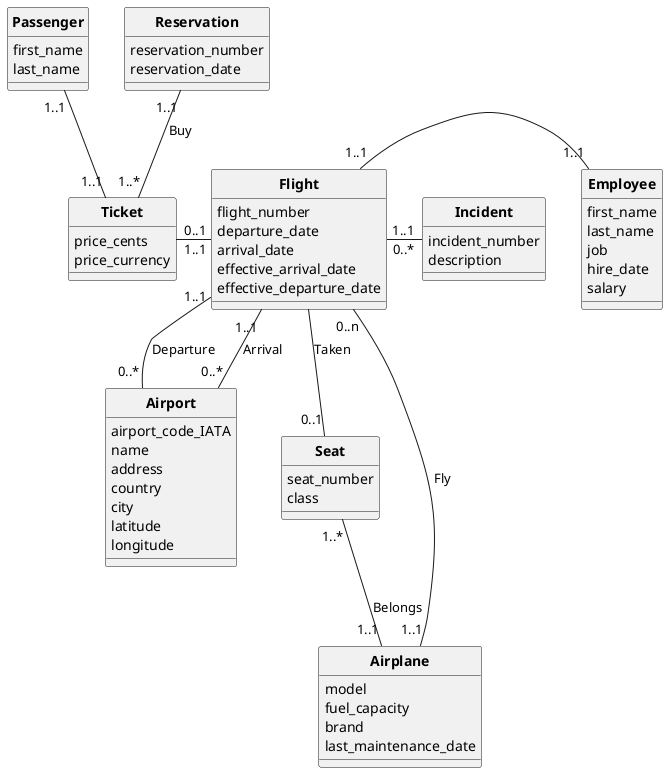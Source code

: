 @startuml UML

skinparam style strictuml
skinparam classAttributeIconSize 0
skinparam classFontStyle Bold
hide enum methods

class Flight {
  flight_number
  departure_date
  arrival_date
  effective_arrival_date
  effective_departure_date
}

class Airport {
  airport_code_IATA
  name
  address
  country
  city
  latitude
  longitude
}

class Airplane {
  model
  fuel_capacity
  brand
  last_maintenance_date
}

class Employee {
  first_name
  last_name
  job
  hire_date
  salary
}

class Passenger {
  first_name
  last_name
}

class Ticket {
  price_cents
  price_currency
}

class Seat {
  seat_number
  class
}

class Reservation {
  reservation_number
  reservation_date
}

class Incident {
  incident_number
  description
}

Airplane "1..1" -- "0..n" Flight : Fly
Seat "1..*" -- "1..1" Airplane : Belongs
Employee "1..1" -left- "1..1" Flight
Passenger "1..1" -- "1..1" Ticket
Ticket "0..1" -right- "1..1" Flight
Flight -- "0..1" Seat : Taken
Reservation "1..1" -- "1..*" Ticket : Buy

Flight "1..1" -right-- "0..*" Incident

Flight "1..1" -- "0..*" Airport : Departure
Flight "1..1" -- "0..*" Airport : Arrival

@enduml

